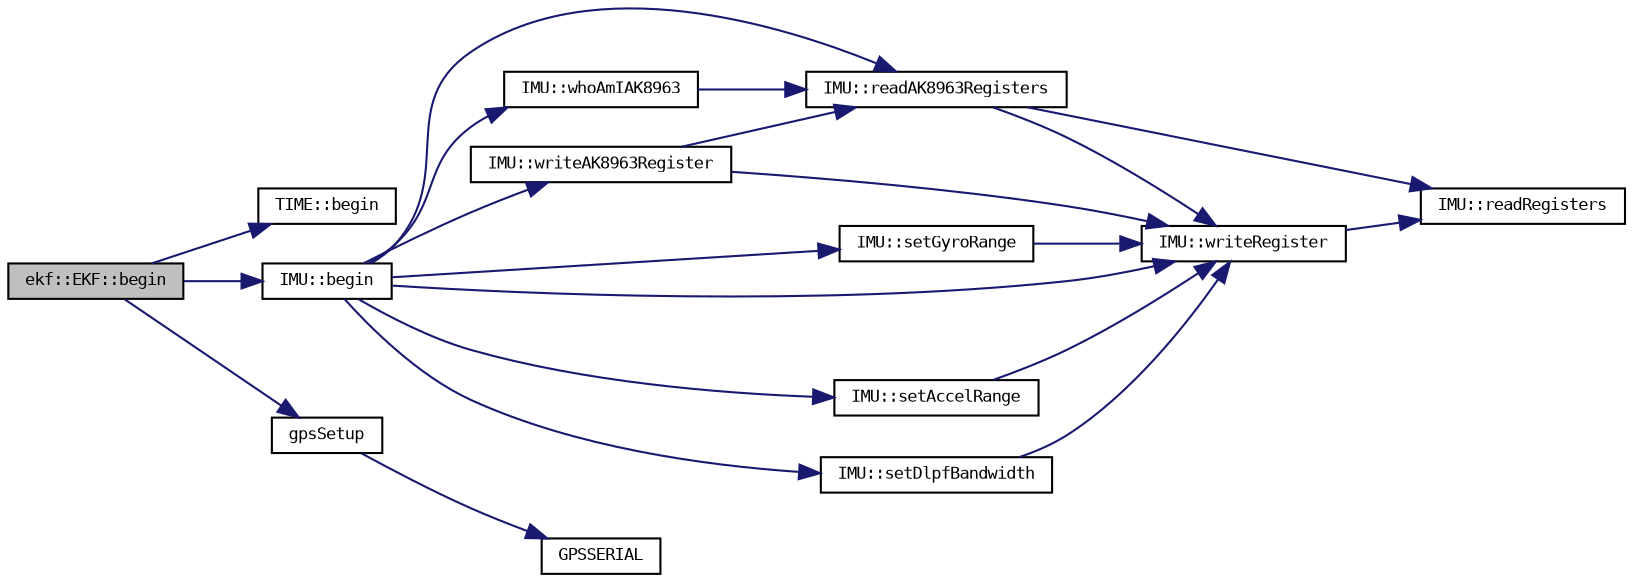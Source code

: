 digraph "ekf::EKF::begin"
{
  bgcolor="transparent";
  edge [fontname="DejaVuSansMono",fontsize="8",labelfontname="DejaVuSansMono",labelfontsize="8"];
  node [fontname="DejaVuSansMono",fontsize="8",shape=record];
  rankdir="LR";
  Node2 [label="ekf::EKF::begin",height=0.2,width=0.4,color="black", fillcolor="grey75", style="filled", fontcolor="black"];
  Node2 -> Node3 [color="midnightblue",fontsize="8",style="solid",fontname="DejaVuSansMono"];
  Node3 [label="TIME::begin",height=0.2,width=0.4,color="black",URL="$classTIME.html#a8cd98765b05a23aa7afe8fa5234b9695"];
  Node2 -> Node4 [color="midnightblue",fontsize="8",style="solid",fontname="DejaVuSansMono"];
  Node4 [label="IMU::begin",height=0.2,width=0.4,color="black",URL="$classIMU.html#ae0d964d2f8ec122be068c41b84bc18a8"];
  Node4 -> Node5 [color="midnightblue",fontsize="8",style="solid",fontname="DejaVuSansMono"];
  Node5 [label="IMU::readAK8963Registers",height=0.2,width=0.4,color="black",URL="$classIMU.html#a914f8b4262fba70e6d8fd0e584fa7996"];
  Node5 -> Node6 [color="midnightblue",fontsize="8",style="solid",fontname="DejaVuSansMono"];
  Node6 [label="IMU::readRegisters",height=0.2,width=0.4,color="black",URL="$classIMU.html#a87c200faa130ff4d2d3416b2d83f4f49"];
  Node5 -> Node7 [color="midnightblue",fontsize="8",style="solid",fontname="DejaVuSansMono"];
  Node7 [label="IMU::writeRegister",height=0.2,width=0.4,color="black",URL="$classIMU.html#a37694424e4502ffc69bbb6c540c1a400"];
  Node7 -> Node6 [color="midnightblue",fontsize="8",style="solid",fontname="DejaVuSansMono"];
  Node4 -> Node8 [color="midnightblue",fontsize="8",style="solid",fontname="DejaVuSansMono"];
  Node8 [label="IMU::setAccelRange",height=0.2,width=0.4,color="black",URL="$classIMU.html#a5567bbe0d211f1e6d386eb69ffd960a7"];
  Node8 -> Node7 [color="midnightblue",fontsize="8",style="solid",fontname="DejaVuSansMono"];
  Node4 -> Node9 [color="midnightblue",fontsize="8",style="solid",fontname="DejaVuSansMono"];
  Node9 [label="IMU::setDlpfBandwidth",height=0.2,width=0.4,color="black",URL="$classIMU.html#a928fa5e2db05bd402a3fa93bd3584527"];
  Node9 -> Node7 [color="midnightblue",fontsize="8",style="solid",fontname="DejaVuSansMono"];
  Node4 -> Node10 [color="midnightblue",fontsize="8",style="solid",fontname="DejaVuSansMono"];
  Node10 [label="IMU::setGyroRange",height=0.2,width=0.4,color="black",URL="$classIMU.html#a834f21762003f831e5e632cc7974ba75"];
  Node10 -> Node7 [color="midnightblue",fontsize="8",style="solid",fontname="DejaVuSansMono"];
  Node4 -> Node11 [color="midnightblue",fontsize="8",style="solid",fontname="DejaVuSansMono"];
  Node11 [label="IMU::whoAmIAK8963",height=0.2,width=0.4,color="black",URL="$classIMU.html#acd2af48f4eb0a0321080332016e3c1f7"];
  Node11 -> Node5 [color="midnightblue",fontsize="8",style="solid",fontname="DejaVuSansMono"];
  Node4 -> Node12 [color="midnightblue",fontsize="8",style="solid",fontname="DejaVuSansMono"];
  Node12 [label="IMU::writeAK8963Register",height=0.2,width=0.4,color="black",URL="$classIMU.html#af3b90e0b20d4bd55091be99f7aa67737"];
  Node12 -> Node5 [color="midnightblue",fontsize="8",style="solid",fontname="DejaVuSansMono"];
  Node12 -> Node7 [color="midnightblue",fontsize="8",style="solid",fontname="DejaVuSansMono"];
  Node4 -> Node7 [color="midnightblue",fontsize="8",style="solid",fontname="DejaVuSansMono"];
  Node2 -> Node13 [color="midnightblue",fontsize="8",style="solid",fontname="DejaVuSansMono"];
  Node13 [label="gpsSetup",height=0.2,width=0.4,color="black",URL="$GPS_8h.html#a35c55bcf9a6f5a52f34cb1ab02c91479"];
  Node13 -> Node14 [color="midnightblue",fontsize="8",style="solid",fontname="DejaVuSansMono"];
  Node14 [label="GPSSERIAL",height=0.2,width=0.4,color="black",URL="$GPS_8h.html#a5d2ecd8f29f7e3e702c8b8bea333f6c6"];
}
